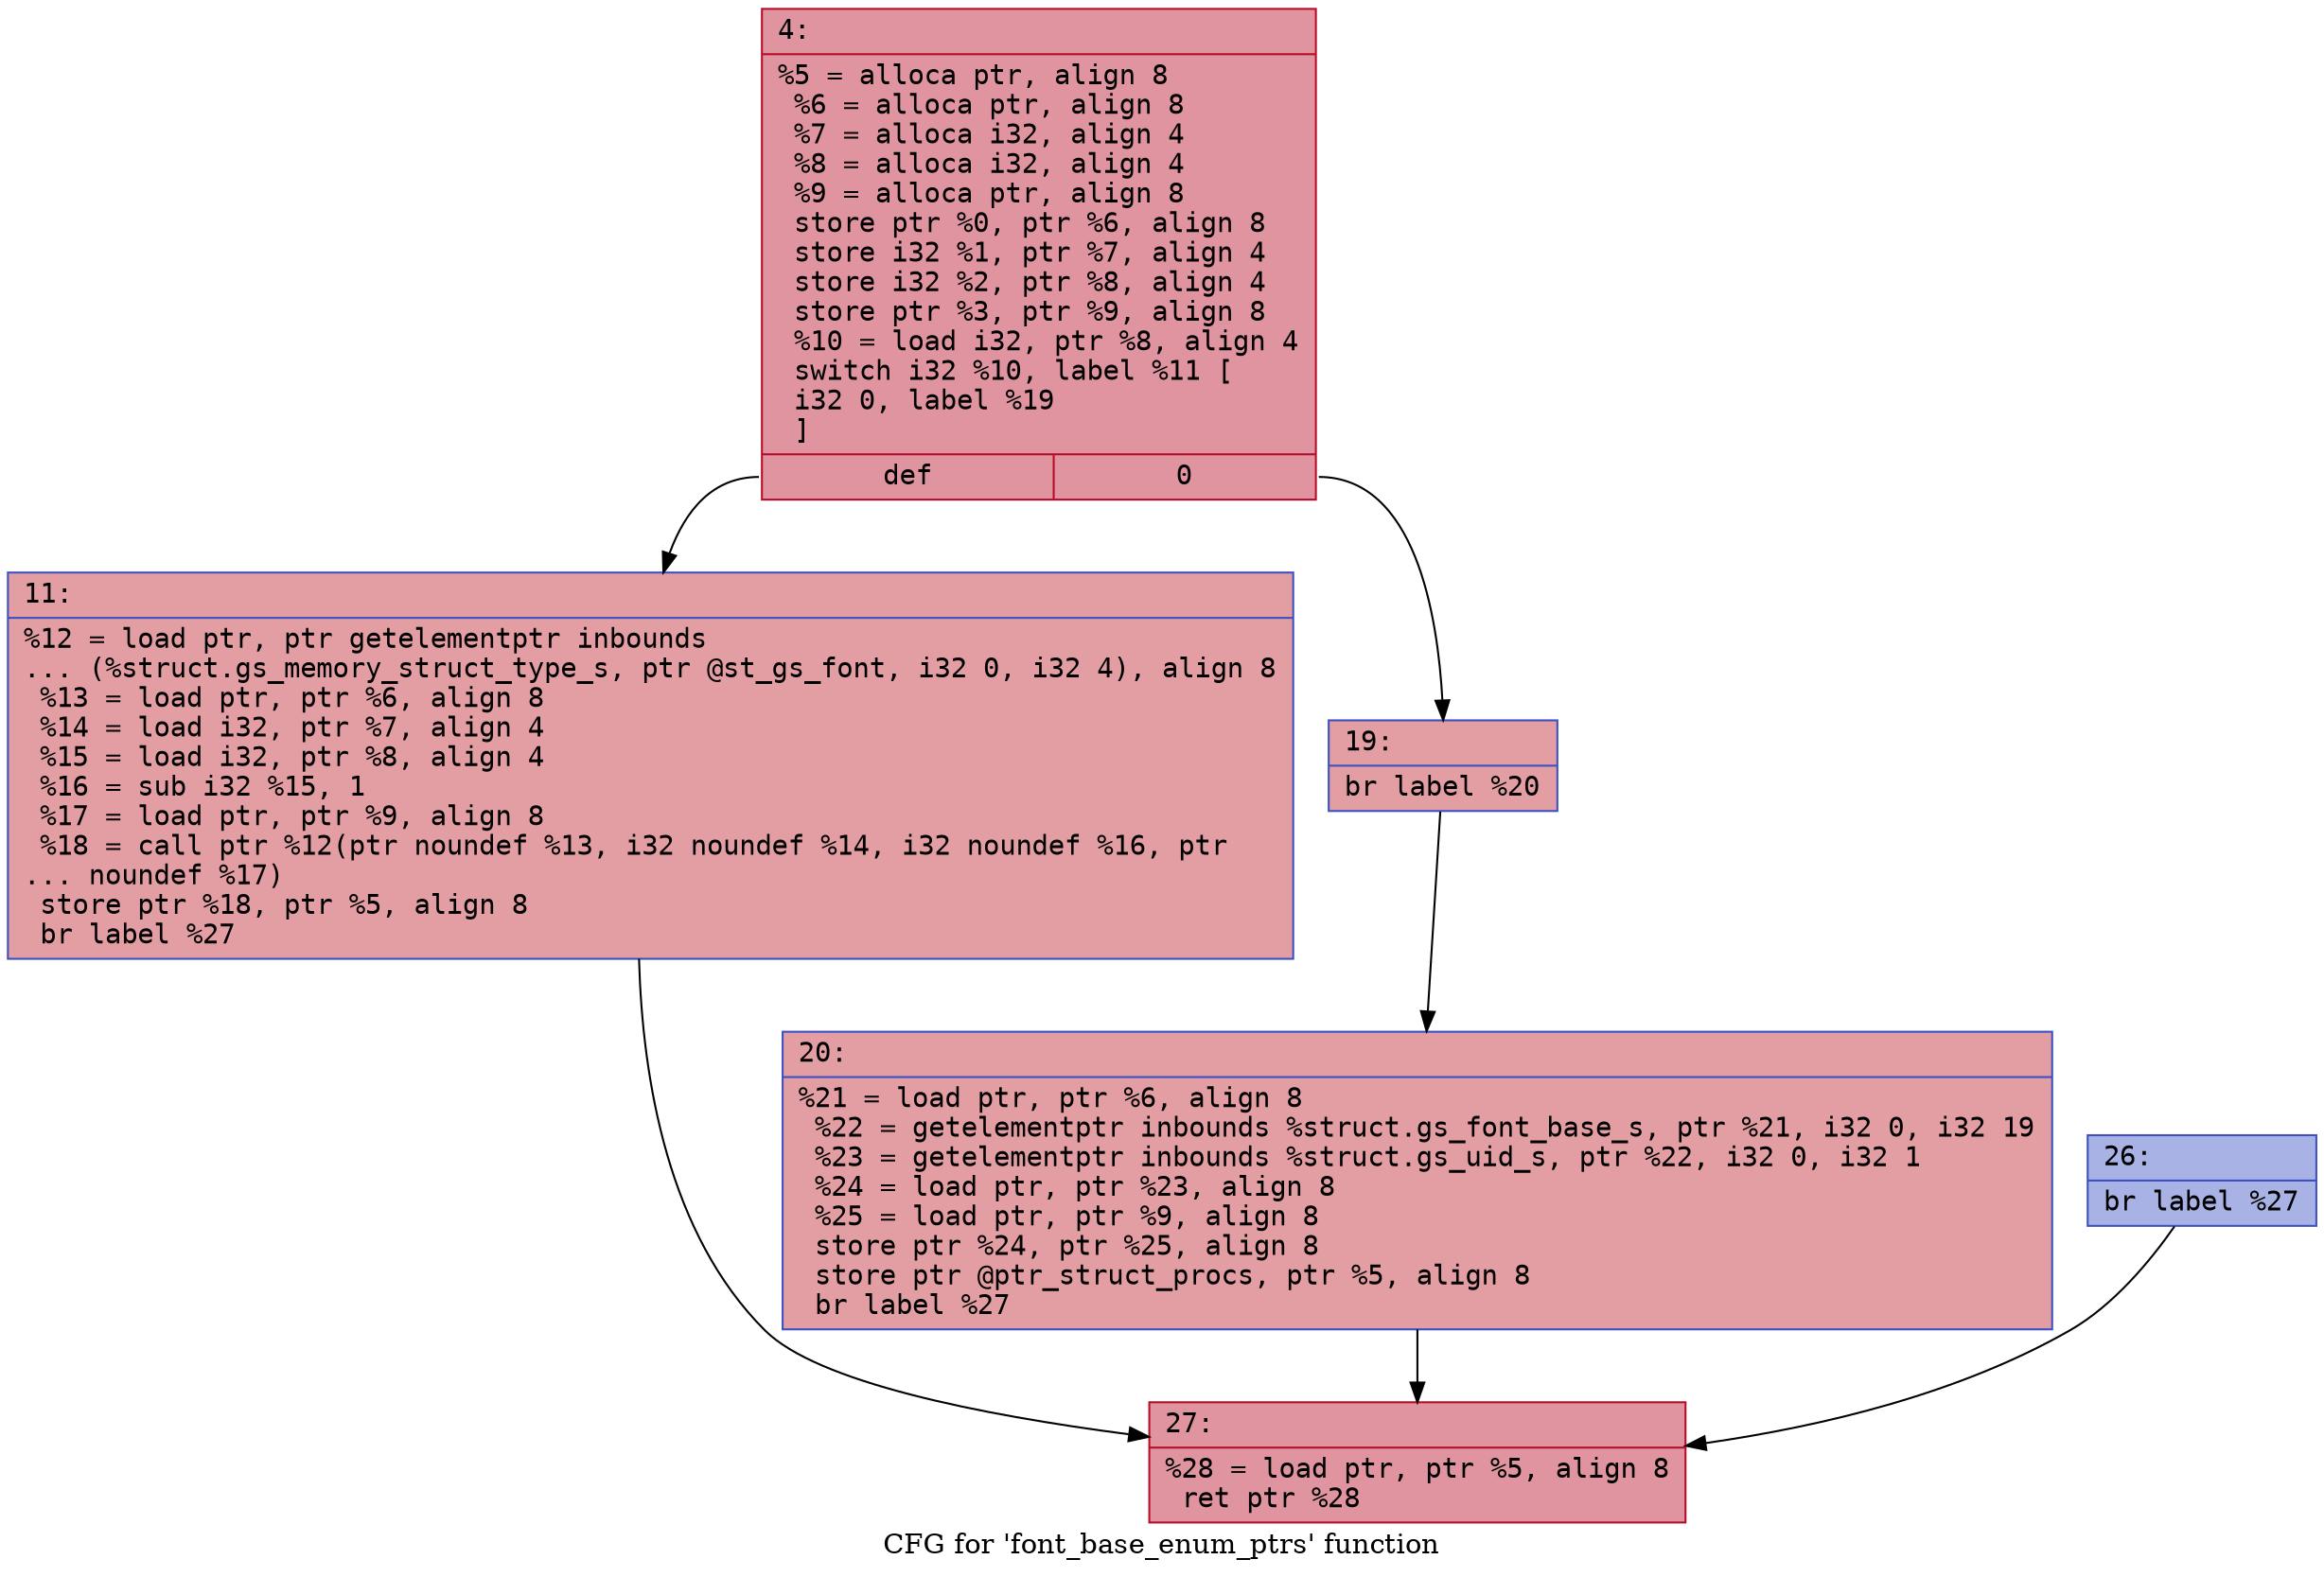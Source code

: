 digraph "CFG for 'font_base_enum_ptrs' function" {
	label="CFG for 'font_base_enum_ptrs' function";

	Node0x600002017390 [shape=record,color="#b70d28ff", style=filled, fillcolor="#b70d2870" fontname="Courier",label="{4:\l|  %5 = alloca ptr, align 8\l  %6 = alloca ptr, align 8\l  %7 = alloca i32, align 4\l  %8 = alloca i32, align 4\l  %9 = alloca ptr, align 8\l  store ptr %0, ptr %6, align 8\l  store i32 %1, ptr %7, align 4\l  store i32 %2, ptr %8, align 4\l  store ptr %3, ptr %9, align 8\l  %10 = load i32, ptr %8, align 4\l  switch i32 %10, label %11 [\l    i32 0, label %19\l  ]\l|{<s0>def|<s1>0}}"];
	Node0x600002017390:s0 -> Node0x6000020173e0[tooltip="4 -> 11\nProbability 50.00%" ];
	Node0x600002017390:s1 -> Node0x600002017430[tooltip="4 -> 19\nProbability 50.00%" ];
	Node0x6000020173e0 [shape=record,color="#3d50c3ff", style=filled, fillcolor="#be242e70" fontname="Courier",label="{11:\l|  %12 = load ptr, ptr getelementptr inbounds\l... (%struct.gs_memory_struct_type_s, ptr @st_gs_font, i32 0, i32 4), align 8\l  %13 = load ptr, ptr %6, align 8\l  %14 = load i32, ptr %7, align 4\l  %15 = load i32, ptr %8, align 4\l  %16 = sub i32 %15, 1\l  %17 = load ptr, ptr %9, align 8\l  %18 = call ptr %12(ptr noundef %13, i32 noundef %14, i32 noundef %16, ptr\l... noundef %17)\l  store ptr %18, ptr %5, align 8\l  br label %27\l}"];
	Node0x6000020173e0 -> Node0x600002017520[tooltip="11 -> 27\nProbability 100.00%" ];
	Node0x600002017430 [shape=record,color="#3d50c3ff", style=filled, fillcolor="#be242e70" fontname="Courier",label="{19:\l|  br label %20\l}"];
	Node0x600002017430 -> Node0x600002017480[tooltip="19 -> 20\nProbability 100.00%" ];
	Node0x600002017480 [shape=record,color="#3d50c3ff", style=filled, fillcolor="#be242e70" fontname="Courier",label="{20:\l|  %21 = load ptr, ptr %6, align 8\l  %22 = getelementptr inbounds %struct.gs_font_base_s, ptr %21, i32 0, i32 19\l  %23 = getelementptr inbounds %struct.gs_uid_s, ptr %22, i32 0, i32 1\l  %24 = load ptr, ptr %23, align 8\l  %25 = load ptr, ptr %9, align 8\l  store ptr %24, ptr %25, align 8\l  store ptr @ptr_struct_procs, ptr %5, align 8\l  br label %27\l}"];
	Node0x600002017480 -> Node0x600002017520[tooltip="20 -> 27\nProbability 100.00%" ];
	Node0x6000020174d0 [shape=record,color="#3d50c3ff", style=filled, fillcolor="#3d50c370" fontname="Courier",label="{26:\l|  br label %27\l}"];
	Node0x6000020174d0 -> Node0x600002017520[tooltip="26 -> 27\nProbability 100.00%" ];
	Node0x600002017520 [shape=record,color="#b70d28ff", style=filled, fillcolor="#b70d2870" fontname="Courier",label="{27:\l|  %28 = load ptr, ptr %5, align 8\l  ret ptr %28\l}"];
}
